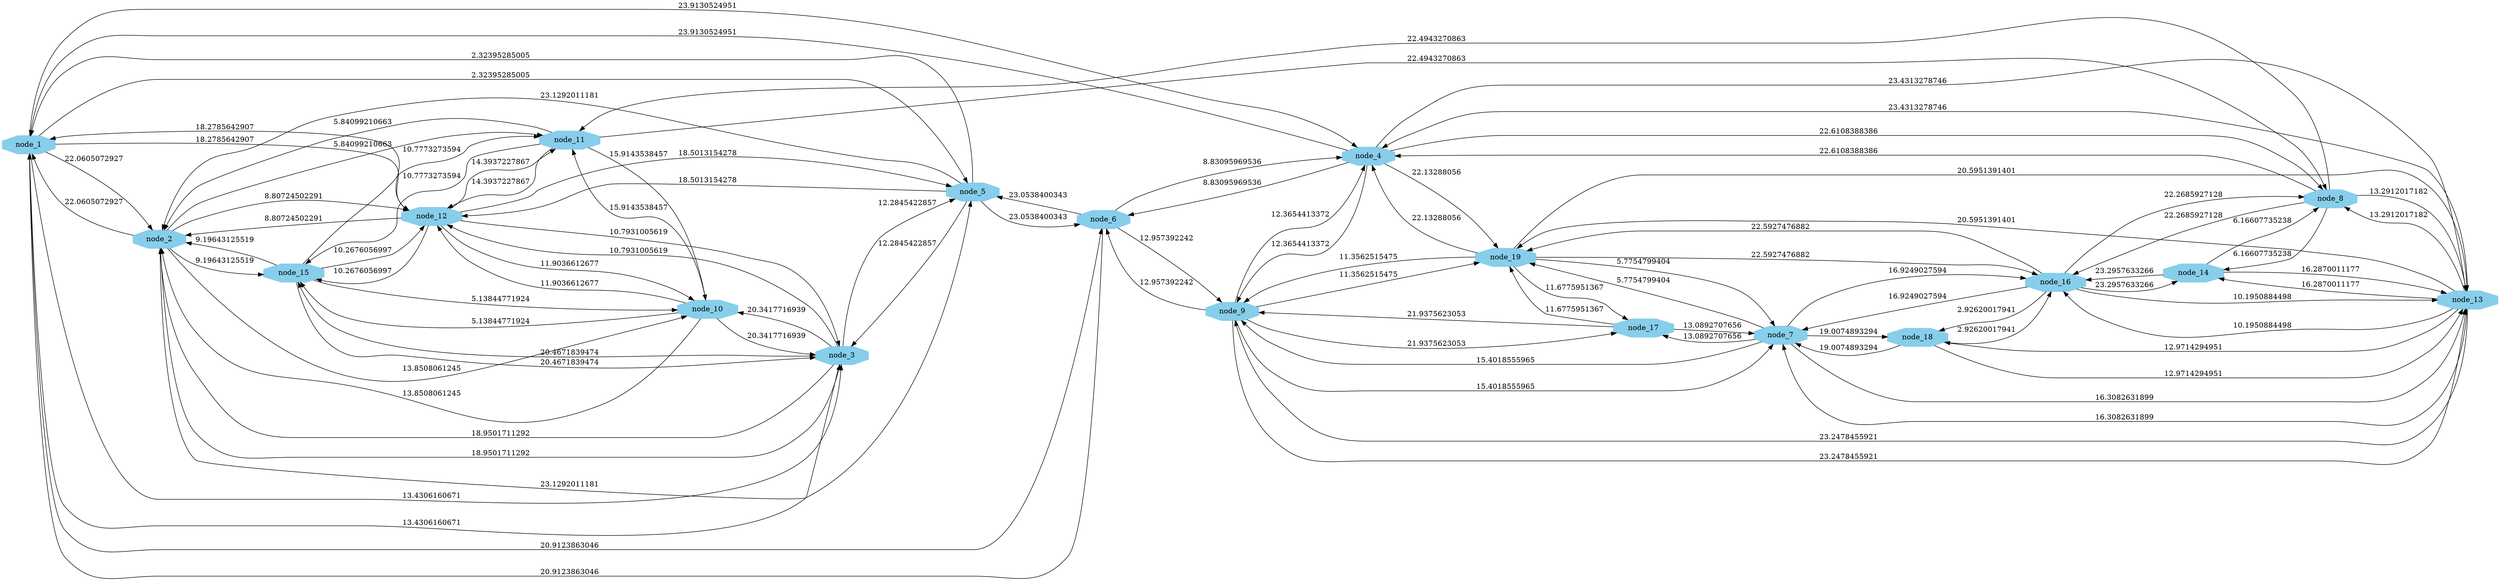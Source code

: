 digraph G {
node [width=.3,height=.3,shape=octagon,style=filled,color=skyblue];
overlap="false";
rankdir="LR";
aspect="1";
node_1 [pos="8.66737318086,31.508015877!"];
node_2 [pos="19.7317165863,12.4227784664!"];
node_3 [pos="2.24071484739,19.7148182357!"];
node_4 [pos="32.3457439237,34.8499971157!"];
node_5 [pos="6.3536324161,31.2903911478!"];
node_6 [pos="26.8797376466,41.7860352154!"];
node_7 [pos="54.7772106849,43.5992195398!"];
node_8 [pos="46.1690534866,16.9568099845!"];
node_9 [pos="39.4373567758,44.9798128406!"];
node_10 [pos="11.2466240445,1.47526574176!"];
node_11 [pos="24.8859867349,9.67492693753!"];
node_12 [pos="10.9761920135,13.3758547227!"];
node_13 [pos="54.5249576272,27.2929073673!"];
node_14 [pos="49.5336204798,11.7895864685!"];
node_15 [pos="15.5984562128,4.20751787908!"];
node_16 [pos="64.4322046956,29.698376973!"];
node_17 [pos="58.2822155402,56.2104823688!"];
node_18 [pos="67.335260793,29.3310722147!"];
node_19 [pos="50.5119611588,47.493293887!"];
      node_13 -> node_14 [label="16.2870011177"];
      node_13 -> node_18 [label="12.9714294951"];
      node_13 -> node_19 [label="20.5951391401"];
      node_13 -> node_9 [label="23.2478455921"];
      node_13 -> node_8 [label="13.2912017182"];
      node_13 -> node_7 [label="16.3082631899"];
      node_13 -> node_16 [label="10.1950884498"];
      node_13 -> node_4 [label="23.4313278746"];
      node_14 -> node_16 [label="23.2957633266"];
      node_14 -> node_13 [label="16.2870011177"];
      node_14 -> node_8 [label="6.16607735238"];
      node_18 -> node_7 [label="19.0074893294"];
      node_18 -> node_16 [label="2.92620017941"];
      node_18 -> node_13 [label="12.9714294951"];
      node_19 -> node_9 [label="11.3562515475"];
      node_19 -> node_7 [label="5.7754799404"];
      node_19 -> node_16 [label="22.5927476882"];
      node_19 -> node_4 [label="22.13288056"];
      node_19 -> node_13 [label="20.5951391401"];
      node_19 -> node_17 [label="11.6775951367"];
      node_9 -> node_19 [label="11.3562515475"];
      node_9 -> node_7 [label="15.4018555965"];
      node_9 -> node_6 [label="12.957392242"];
      node_9 -> node_4 [label="12.3654413372"];
      node_9 -> node_13 [label="23.2478455921"];
      node_9 -> node_17 [label="21.9375623053"];
      node_8 -> node_16 [label="22.2685927128"];
      node_8 -> node_4 [label="22.6108388386"];
      node_8 -> node_13 [label="13.2912017182"];
      node_8 -> node_14 [label="6.16607735238"];
      node_8 -> node_11 [label="22.4943270863"];
      node_7 -> node_9 [label="15.4018555965"];
      node_7 -> node_19 [label="5.7754799404"];
      node_7 -> node_18 [label="19.0074893294"];
      node_7 -> node_17 [label="13.0892707656"];
      node_7 -> node_16 [label="16.9249027594"];
      node_7 -> node_13 [label="16.3082631899"];
      node_6 -> node_5 [label="23.0538400343"];
      node_6 -> node_4 [label="8.83095969536"];
      node_6 -> node_9 [label="12.957392242"];
      node_6 -> node_1 [label="20.9123863046"];
      node_5 -> node_6 [label="23.0538400343"];
      node_5 -> node_3 [label="12.2845422857"];
      node_5 -> node_2 [label="23.1292011181"];
      node_5 -> node_1 [label="2.32395285005"];
      node_5 -> node_12 [label="18.5013154278"];
      node_4 -> node_9 [label="12.3654413372"];
      node_4 -> node_19 [label="22.13288056"];
      node_4 -> node_8 [label="22.6108388386"];
      node_4 -> node_6 [label="8.83095969536"];
      node_4 -> node_13 [label="23.4313278746"];
      node_4 -> node_1 [label="23.9130524951"];
      node_3 -> node_15 [label="20.4671839474"];
      node_3 -> node_12 [label="10.7931005619"];
      node_3 -> node_1 [label="13.4306160671"];
      node_3 -> node_2 [label="18.9501711292"];
      node_3 -> node_10 [label="20.3417716939"];
      node_3 -> node_5 [label="12.2845422857"];
      node_2 -> node_5 [label="23.1292011181"];
      node_2 -> node_3 [label="18.9501711292"];
      node_2 -> node_12 [label="8.80724502291"];
      node_2 -> node_11 [label="5.84099210663"];
      node_2 -> node_10 [label="13.8508061245"];
      node_2 -> node_1 [label="22.0605072927"];
      node_2 -> node_15 [label="9.19643125519"];
      node_1 -> node_6 [label="20.9123863046"];
      node_1 -> node_5 [label="2.32395285005"];
      node_1 -> node_4 [label="23.9130524951"];
      node_1 -> node_3 [label="13.4306160671"];
      node_1 -> node_2 [label="22.0605072927"];
      node_1 -> node_12 [label="18.2785642907"];
      node_10 -> node_15 [label="5.13844771924"];
      node_10 -> node_3 [label="20.3417716939"];
      node_10 -> node_2 [label="13.8508061245"];
      node_10 -> node_11 [label="15.9143538457"];
      node_10 -> node_12 [label="11.9036612677"];
      node_17 -> node_7 [label="13.0892707656"];
      node_17 -> node_19 [label="11.6775951367"];
      node_17 -> node_9 [label="21.9375623053"];
      node_11 -> node_12 [label="14.3937227867"];
      node_11 -> node_15 [label="10.7773273594"];
      node_11 -> node_10 [label="15.9143538457"];
      node_11 -> node_2 [label="5.84099210663"];
      node_11 -> node_8 [label="22.4943270863"];
      node_16 -> node_19 [label="22.5927476882"];
      node_16 -> node_18 [label="2.92620017941"];
      node_16 -> node_7 [label="16.9249027594"];
      node_16 -> node_14 [label="23.2957633266"];
      node_16 -> node_13 [label="10.1950884498"];
      node_16 -> node_8 [label="22.2685927128"];
      node_15 -> node_12 [label="10.2676056997"];
      node_15 -> node_3 [label="20.4671839474"];
      node_15 -> node_2 [label="9.19643125519"];
      node_15 -> node_11 [label="10.7773273594"];
      node_15 -> node_10 [label="5.13844771924"];
      node_12 -> node_5 [label="18.5013154278"];
      node_12 -> node_3 [label="10.7931005619"];
      node_12 -> node_2 [label="8.80724502291"];
      node_12 -> node_11 [label="14.3937227867"];
      node_12 -> node_10 [label="11.9036612677"];
      node_12 -> node_1 [label="18.2785642907"];
      node_12 -> node_15 [label="10.2676056997"];
}